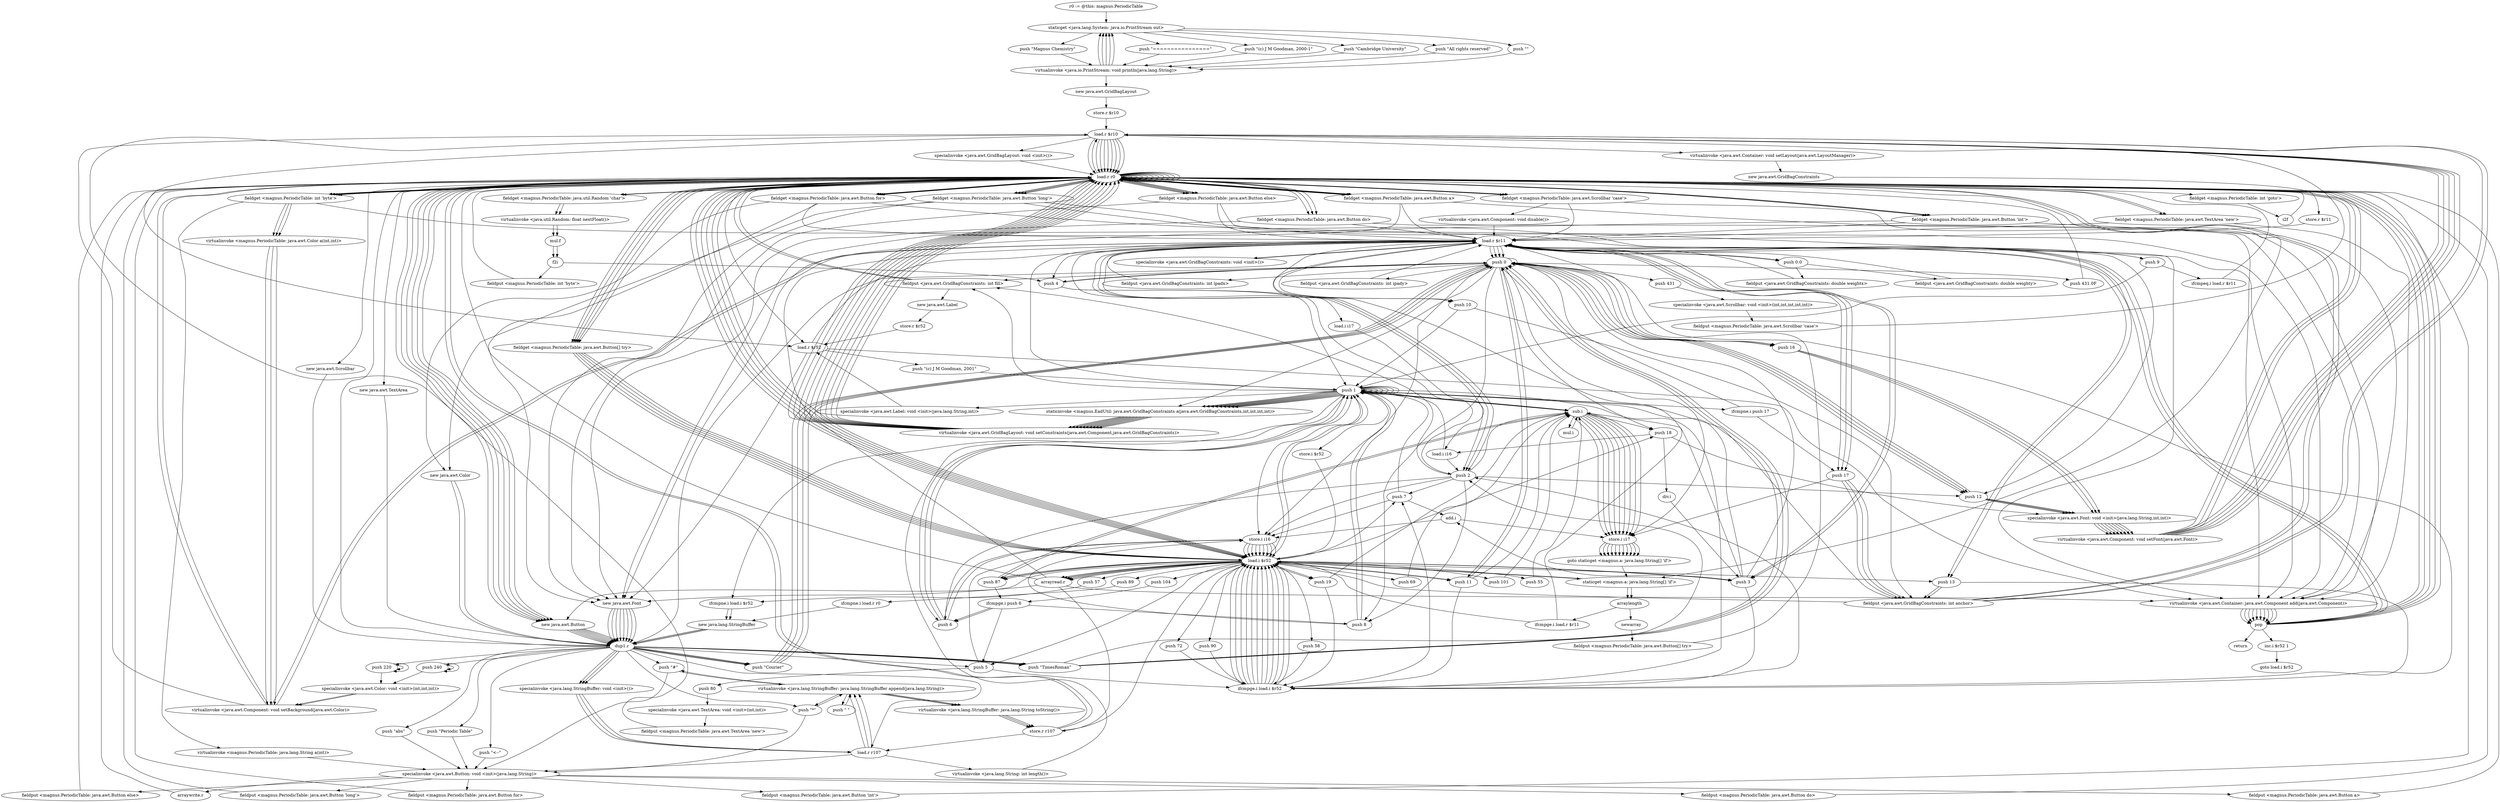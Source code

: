 digraph "" {
    "r0 := @this: magnus.PeriodicTable"
    "staticget <java.lang.System: java.io.PrintStream out>"
    "r0 := @this: magnus.PeriodicTable"->"staticget <java.lang.System: java.io.PrintStream out>";
    "push \"Magnus Chemistry\""
    "staticget <java.lang.System: java.io.PrintStream out>"->"push \"Magnus Chemistry\"";
    "virtualinvoke <java.io.PrintStream: void println(java.lang.String)>"
    "push \"Magnus Chemistry\""->"virtualinvoke <java.io.PrintStream: void println(java.lang.String)>";
    "virtualinvoke <java.io.PrintStream: void println(java.lang.String)>"->"staticget <java.lang.System: java.io.PrintStream out>";
    "push \"================\""
    "staticget <java.lang.System: java.io.PrintStream out>"->"push \"================\"";
    "push \"================\""->"virtualinvoke <java.io.PrintStream: void println(java.lang.String)>";
    "virtualinvoke <java.io.PrintStream: void println(java.lang.String)>"->"staticget <java.lang.System: java.io.PrintStream out>";
    "push \"(c) J M Goodman, 2000-1\""
    "staticget <java.lang.System: java.io.PrintStream out>"->"push \"(c) J M Goodman, 2000-1\"";
    "push \"(c) J M Goodman, 2000-1\""->"virtualinvoke <java.io.PrintStream: void println(java.lang.String)>";
    "virtualinvoke <java.io.PrintStream: void println(java.lang.String)>"->"staticget <java.lang.System: java.io.PrintStream out>";
    "push \"Cambridge University\""
    "staticget <java.lang.System: java.io.PrintStream out>"->"push \"Cambridge University\"";
    "push \"Cambridge University\""->"virtualinvoke <java.io.PrintStream: void println(java.lang.String)>";
    "virtualinvoke <java.io.PrintStream: void println(java.lang.String)>"->"staticget <java.lang.System: java.io.PrintStream out>";
    "push \"All rights reserved\""
    "staticget <java.lang.System: java.io.PrintStream out>"->"push \"All rights reserved\"";
    "push \"All rights reserved\""->"virtualinvoke <java.io.PrintStream: void println(java.lang.String)>";
    "virtualinvoke <java.io.PrintStream: void println(java.lang.String)>"->"staticget <java.lang.System: java.io.PrintStream out>";
    "push \"\""
    "staticget <java.lang.System: java.io.PrintStream out>"->"push \"\"";
    "push \"\""->"virtualinvoke <java.io.PrintStream: void println(java.lang.String)>";
    "new java.awt.GridBagLayout"
    "virtualinvoke <java.io.PrintStream: void println(java.lang.String)>"->"new java.awt.GridBagLayout";
    "store.r $r10"
    "new java.awt.GridBagLayout"->"store.r $r10";
    "load.r $r10"
    "store.r $r10"->"load.r $r10";
    "specialinvoke <java.awt.GridBagLayout: void <init>()>"
    "load.r $r10"->"specialinvoke <java.awt.GridBagLayout: void <init>()>";
    "load.r r0"
    "specialinvoke <java.awt.GridBagLayout: void <init>()>"->"load.r r0";
    "load.r r0"->"load.r $r10";
    "virtualinvoke <java.awt.Container: void setLayout(java.awt.LayoutManager)>"
    "load.r $r10"->"virtualinvoke <java.awt.Container: void setLayout(java.awt.LayoutManager)>";
    "new java.awt.GridBagConstraints"
    "virtualinvoke <java.awt.Container: void setLayout(java.awt.LayoutManager)>"->"new java.awt.GridBagConstraints";
    "store.r $r11"
    "new java.awt.GridBagConstraints"->"store.r $r11";
    "load.r $r11"
    "store.r $r11"->"load.r $r11";
    "specialinvoke <java.awt.GridBagConstraints: void <init>()>"
    "load.r $r11"->"specialinvoke <java.awt.GridBagConstraints: void <init>()>";
    "specialinvoke <java.awt.GridBagConstraints: void <init>()>"->"load.r $r11";
    "push 0.0"
    "load.r $r11"->"push 0.0";
    "fieldput <java.awt.GridBagConstraints: double weightx>"
    "push 0.0"->"fieldput <java.awt.GridBagConstraints: double weightx>";
    "fieldput <java.awt.GridBagConstraints: double weightx>"->"load.r $r11";
    "load.r $r11"->"push 0.0";
    "fieldput <java.awt.GridBagConstraints: double weighty>"
    "push 0.0"->"fieldput <java.awt.GridBagConstraints: double weighty>";
    "fieldput <java.awt.GridBagConstraints: double weighty>"->"load.r $r11";
    "push 0"
    "load.r $r11"->"push 0";
    "fieldput <java.awt.GridBagConstraints: int ipadx>"
    "push 0"->"fieldput <java.awt.GridBagConstraints: int ipadx>";
    "fieldput <java.awt.GridBagConstraints: int ipadx>"->"load.r $r11";
    "load.r $r11"->"push 0";
    "fieldput <java.awt.GridBagConstraints: int ipady>"
    "push 0"->"fieldput <java.awt.GridBagConstraints: int ipady>";
    "fieldput <java.awt.GridBagConstraints: int ipady>"->"load.r $r11";
    "push 1"
    "load.r $r11"->"push 1";
    "fieldput <java.awt.GridBagConstraints: int fill>"
    "push 1"->"fieldput <java.awt.GridBagConstraints: int fill>";
    "fieldput <java.awt.GridBagConstraints: int fill>"->"load.r r0";
    "new java.awt.Button"
    "load.r r0"->"new java.awt.Button";
    "dup1.r"
    "new java.awt.Button"->"dup1.r";
    "push \"Periodic Table\""
    "dup1.r"->"push \"Periodic Table\"";
    "specialinvoke <java.awt.Button: void <init>(java.lang.String)>"
    "push \"Periodic Table\""->"specialinvoke <java.awt.Button: void <init>(java.lang.String)>";
    "fieldput <magnus.PeriodicTable: java.awt.Button 'long'>"
    "specialinvoke <java.awt.Button: void <init>(java.lang.String)>"->"fieldput <magnus.PeriodicTable: java.awt.Button 'long'>";
    "fieldput <magnus.PeriodicTable: java.awt.Button 'long'>"->"load.r r0";
    "fieldget <magnus.PeriodicTable: java.awt.Button 'long'>"
    "load.r r0"->"fieldget <magnus.PeriodicTable: java.awt.Button 'long'>";
    "new java.awt.Font"
    "fieldget <magnus.PeriodicTable: java.awt.Button 'long'>"->"new java.awt.Font";
    "new java.awt.Font"->"dup1.r";
    "push \"TimesRoman\""
    "dup1.r"->"push \"TimesRoman\"";
    "push \"TimesRoman\""->"push 0";
    "push 18"
    "push 0"->"push 18";
    "specialinvoke <java.awt.Font: void <init>(java.lang.String,int,int)>"
    "push 18"->"specialinvoke <java.awt.Font: void <init>(java.lang.String,int,int)>";
    "virtualinvoke <java.awt.Component: void setFont(java.awt.Font)>"
    "specialinvoke <java.awt.Font: void <init>(java.lang.String,int,int)>"->"virtualinvoke <java.awt.Component: void setFont(java.awt.Font)>";
    "virtualinvoke <java.awt.Component: void setFont(java.awt.Font)>"->"load.r $r10";
    "load.r $r10"->"load.r r0";
    "load.r r0"->"fieldget <magnus.PeriodicTable: java.awt.Button 'long'>";
    "fieldget <magnus.PeriodicTable: java.awt.Button 'long'>"->"load.r $r11";
    "push 3"
    "load.r $r11"->"push 3";
    "push 3"->"push 0";
    "push 8"
    "push 0"->"push 8";
    "push 8"->"push 1";
    "staticinvoke <magnus.EadUtil: java.awt.GridBagConstraints a(java.awt.GridBagConstraints,int,int,int,int)>"
    "push 1"->"staticinvoke <magnus.EadUtil: java.awt.GridBagConstraints a(java.awt.GridBagConstraints,int,int,int,int)>";
    "virtualinvoke <java.awt.GridBagLayout: void setConstraints(java.awt.Component,java.awt.GridBagConstraints)>"
    "staticinvoke <magnus.EadUtil: java.awt.GridBagConstraints a(java.awt.GridBagConstraints,int,int,int,int)>"->"virtualinvoke <java.awt.GridBagLayout: void setConstraints(java.awt.Component,java.awt.GridBagConstraints)>";
    "virtualinvoke <java.awt.GridBagLayout: void setConstraints(java.awt.Component,java.awt.GridBagConstraints)>"->"load.r r0";
    "load.r r0"->"fieldget <magnus.PeriodicTable: java.awt.Button 'long'>";
    "new java.awt.Color"
    "fieldget <magnus.PeriodicTable: java.awt.Button 'long'>"->"new java.awt.Color";
    "new java.awt.Color"->"dup1.r";
    "push 240"
    "dup1.r"->"push 240";
    "push 240"->"push 240";
    "push 240"->"push 240";
    "specialinvoke <java.awt.Color: void <init>(int,int,int)>"
    "push 240"->"specialinvoke <java.awt.Color: void <init>(int,int,int)>";
    "virtualinvoke <java.awt.Component: void setBackground(java.awt.Color)>"
    "specialinvoke <java.awt.Color: void <init>(int,int,int)>"->"virtualinvoke <java.awt.Component: void setBackground(java.awt.Color)>";
    "virtualinvoke <java.awt.Component: void setBackground(java.awt.Color)>"->"load.r r0";
    "load.r r0"->"load.r r0";
    "load.r r0"->"fieldget <magnus.PeriodicTable: java.awt.Button 'long'>";
    "virtualinvoke <java.awt.Container: java.awt.Component add(java.awt.Component)>"
    "fieldget <magnus.PeriodicTable: java.awt.Button 'long'>"->"virtualinvoke <java.awt.Container: java.awt.Component add(java.awt.Component)>";
    "pop"
    "virtualinvoke <java.awt.Container: java.awt.Component add(java.awt.Component)>"->"pop";
    "pop"->"load.r r0";
    "load.r r0"->"load.r r0";
    "fieldget <magnus.PeriodicTable: int 'goto'>"
    "load.r r0"->"fieldget <magnus.PeriodicTable: int 'goto'>";
    "i2f"
    "fieldget <magnus.PeriodicTable: int 'goto'>"->"i2f";
    "i2f"->"load.r r0";
    "fieldget <magnus.PeriodicTable: java.util.Random 'char'>"
    "load.r r0"->"fieldget <magnus.PeriodicTable: java.util.Random 'char'>";
    "virtualinvoke <java.util.Random: float nextFloat()>"
    "fieldget <magnus.PeriodicTable: java.util.Random 'char'>"->"virtualinvoke <java.util.Random: float nextFloat()>";
    "mul.f"
    "virtualinvoke <java.util.Random: float nextFloat()>"->"mul.f";
    "f2i"
    "mul.f"->"f2i";
    "fieldput <magnus.PeriodicTable: int 'byte'>"
    "f2i"->"fieldput <magnus.PeriodicTable: int 'byte'>";
    "fieldput <magnus.PeriodicTable: int 'byte'>"->"load.r r0";
    "load.r r0"->"new java.awt.Button";
    "new java.awt.Button"->"dup1.r";
    "dup1.r"->"load.r r0";
    "load.r r0"->"load.r r0";
    "fieldget <magnus.PeriodicTable: int 'byte'>"
    "load.r r0"->"fieldget <magnus.PeriodicTable: int 'byte'>";
    "virtualinvoke <magnus.PeriodicTable: java.lang.String a(int)>"
    "fieldget <magnus.PeriodicTable: int 'byte'>"->"virtualinvoke <magnus.PeriodicTable: java.lang.String a(int)>";
    "virtualinvoke <magnus.PeriodicTable: java.lang.String a(int)>"->"specialinvoke <java.awt.Button: void <init>(java.lang.String)>";
    "fieldput <magnus.PeriodicTable: java.awt.Button for>"
    "specialinvoke <java.awt.Button: void <init>(java.lang.String)>"->"fieldput <magnus.PeriodicTable: java.awt.Button for>";
    "fieldput <magnus.PeriodicTable: java.awt.Button for>"->"load.r r0";
    "fieldget <magnus.PeriodicTable: java.awt.Button for>"
    "load.r r0"->"fieldget <magnus.PeriodicTable: java.awt.Button for>";
    "fieldget <magnus.PeriodicTable: java.awt.Button for>"->"new java.awt.Font";
    "new java.awt.Font"->"dup1.r";
    "dup1.r"->"push \"TimesRoman\"";
    "push \"TimesRoman\""->"push 0";
    "push 12"
    "push 0"->"push 12";
    "push 12"->"specialinvoke <java.awt.Font: void <init>(java.lang.String,int,int)>";
    "specialinvoke <java.awt.Font: void <init>(java.lang.String,int,int)>"->"virtualinvoke <java.awt.Component: void setFont(java.awt.Font)>";
    "virtualinvoke <java.awt.Component: void setFont(java.awt.Font)>"->"load.r $r10";
    "load.r $r10"->"load.r r0";
    "load.r r0"->"fieldget <magnus.PeriodicTable: java.awt.Button for>";
    "fieldget <magnus.PeriodicTable: java.awt.Button for>"->"load.r $r11";
    "load.r $r11"->"push 3";
    "push 3"->"push 1";
    "push 6"
    "push 1"->"push 6";
    "push 6"->"push 1";
    "push 1"->"staticinvoke <magnus.EadUtil: java.awt.GridBagConstraints a(java.awt.GridBagConstraints,int,int,int,int)>";
    "staticinvoke <magnus.EadUtil: java.awt.GridBagConstraints a(java.awt.GridBagConstraints,int,int,int,int)>"->"virtualinvoke <java.awt.GridBagLayout: void setConstraints(java.awt.Component,java.awt.GridBagConstraints)>";
    "virtualinvoke <java.awt.GridBagLayout: void setConstraints(java.awt.Component,java.awt.GridBagConstraints)>"->"load.r r0";
    "load.r r0"->"fieldget <magnus.PeriodicTable: java.awt.Button for>";
    "fieldget <magnus.PeriodicTable: java.awt.Button for>"->"new java.awt.Color";
    "new java.awt.Color"->"dup1.r";
    "push 220"
    "dup1.r"->"push 220";
    "push 220"->"push 220";
    "push 220"->"push 220";
    "push 220"->"specialinvoke <java.awt.Color: void <init>(int,int,int)>";
    "specialinvoke <java.awt.Color: void <init>(int,int,int)>"->"virtualinvoke <java.awt.Component: void setBackground(java.awt.Color)>";
    "virtualinvoke <java.awt.Component: void setBackground(java.awt.Color)>"->"load.r r0";
    "load.r r0"->"load.r r0";
    "load.r r0"->"fieldget <magnus.PeriodicTable: java.awt.Button for>";
    "fieldget <magnus.PeriodicTable: java.awt.Button for>"->"virtualinvoke <java.awt.Container: java.awt.Component add(java.awt.Component)>";
    "virtualinvoke <java.awt.Container: java.awt.Component add(java.awt.Component)>"->"pop";
    "pop"->"load.r r0";
    "load.r r0"->"new java.awt.Button";
    "new java.awt.Button"->"dup1.r";
    "push \"<--\""
    "dup1.r"->"push \"<--\"";
    "push \"<--\""->"specialinvoke <java.awt.Button: void <init>(java.lang.String)>";
    "fieldput <magnus.PeriodicTable: java.awt.Button 'int'>"
    "specialinvoke <java.awt.Button: void <init>(java.lang.String)>"->"fieldput <magnus.PeriodicTable: java.awt.Button 'int'>";
    "fieldput <magnus.PeriodicTable: java.awt.Button 'int'>"->"load.r r0";
    "fieldget <magnus.PeriodicTable: java.awt.Button 'int'>"
    "load.r r0"->"fieldget <magnus.PeriodicTable: java.awt.Button 'int'>";
    "fieldget <magnus.PeriodicTable: java.awt.Button 'int'>"->"new java.awt.Font";
    "new java.awt.Font"->"dup1.r";
    "push \"Courier\""
    "dup1.r"->"push \"Courier\"";
    "push \"Courier\""->"push 0";
    "push 0"->"push 12";
    "push 12"->"specialinvoke <java.awt.Font: void <init>(java.lang.String,int,int)>";
    "specialinvoke <java.awt.Font: void <init>(java.lang.String,int,int)>"->"virtualinvoke <java.awt.Component: void setFont(java.awt.Font)>";
    "virtualinvoke <java.awt.Component: void setFont(java.awt.Font)>"->"load.r $r10";
    "load.r $r10"->"load.r r0";
    "load.r r0"->"fieldget <magnus.PeriodicTable: java.awt.Button 'int'>";
    "fieldget <magnus.PeriodicTable: java.awt.Button 'int'>"->"load.r $r11";
    "push 9"
    "load.r $r11"->"push 9";
    "push 9"->"push 1";
    "push 1"->"push 1";
    "push 1"->"push 1";
    "push 1"->"staticinvoke <magnus.EadUtil: java.awt.GridBagConstraints a(java.awt.GridBagConstraints,int,int,int,int)>";
    "staticinvoke <magnus.EadUtil: java.awt.GridBagConstraints a(java.awt.GridBagConstraints,int,int,int,int)>"->"virtualinvoke <java.awt.GridBagLayout: void setConstraints(java.awt.Component,java.awt.GridBagConstraints)>";
    "virtualinvoke <java.awt.GridBagLayout: void setConstraints(java.awt.Component,java.awt.GridBagConstraints)>"->"load.r r0";
    "load.r r0"->"load.r r0";
    "load.r r0"->"fieldget <magnus.PeriodicTable: java.awt.Button 'int'>";
    "fieldget <magnus.PeriodicTable: java.awt.Button 'int'>"->"virtualinvoke <java.awt.Container: java.awt.Component add(java.awt.Component)>";
    "virtualinvoke <java.awt.Container: java.awt.Component add(java.awt.Component)>"->"pop";
    "pop"->"load.r r0";
    "load.r r0"->"new java.awt.Button";
    "new java.awt.Button"->"dup1.r";
    "push \"abs\""
    "dup1.r"->"push \"abs\"";
    "push \"abs\""->"specialinvoke <java.awt.Button: void <init>(java.lang.String)>";
    "fieldput <magnus.PeriodicTable: java.awt.Button do>"
    "specialinvoke <java.awt.Button: void <init>(java.lang.String)>"->"fieldput <magnus.PeriodicTable: java.awt.Button do>";
    "fieldput <magnus.PeriodicTable: java.awt.Button do>"->"load.r r0";
    "fieldget <magnus.PeriodicTable: java.awt.Button do>"
    "load.r r0"->"fieldget <magnus.PeriodicTable: java.awt.Button do>";
    "fieldget <magnus.PeriodicTable: java.awt.Button do>"->"new java.awt.Font";
    "new java.awt.Font"->"dup1.r";
    "dup1.r"->"push \"TimesRoman\"";
    "push \"TimesRoman\""->"push 0";
    "push 0"->"push 12";
    "push 12"->"specialinvoke <java.awt.Font: void <init>(java.lang.String,int,int)>";
    "specialinvoke <java.awt.Font: void <init>(java.lang.String,int,int)>"->"virtualinvoke <java.awt.Component: void setFont(java.awt.Font)>";
    "virtualinvoke <java.awt.Component: void setFont(java.awt.Font)>"->"load.r $r10";
    "load.r $r10"->"load.r r0";
    "load.r r0"->"fieldget <magnus.PeriodicTable: java.awt.Button do>";
    "fieldget <magnus.PeriodicTable: java.awt.Button do>"->"load.r $r11";
    "push 10"
    "load.r $r11"->"push 10";
    "push 10"->"push 1";
    "push 1"->"push 1";
    "push 1"->"push 1";
    "push 1"->"staticinvoke <magnus.EadUtil: java.awt.GridBagConstraints a(java.awt.GridBagConstraints,int,int,int,int)>";
    "staticinvoke <magnus.EadUtil: java.awt.GridBagConstraints a(java.awt.GridBagConstraints,int,int,int,int)>"->"virtualinvoke <java.awt.GridBagLayout: void setConstraints(java.awt.Component,java.awt.GridBagConstraints)>";
    "virtualinvoke <java.awt.GridBagLayout: void setConstraints(java.awt.Component,java.awt.GridBagConstraints)>"->"load.r r0";
    "load.r r0"->"load.r r0";
    "load.r r0"->"fieldget <magnus.PeriodicTable: java.awt.Button do>";
    "fieldget <magnus.PeriodicTable: java.awt.Button do>"->"virtualinvoke <java.awt.Container: java.awt.Component add(java.awt.Component)>";
    "virtualinvoke <java.awt.Container: java.awt.Component add(java.awt.Component)>"->"pop";
    "pop"->"load.r $r11";
    "push 2"
    "load.r $r11"->"push 2";
    "push 2"->"fieldput <java.awt.GridBagConstraints: int fill>";
    "fieldput <java.awt.GridBagConstraints: int fill>"->"load.r r0";
    "new java.awt.Scrollbar"
    "load.r r0"->"new java.awt.Scrollbar";
    "new java.awt.Scrollbar"->"dup1.r";
    "dup1.r"->"push 0";
    "push 431.0F"
    "push 0"->"push 431.0F";
    "push 431.0F"->"load.r r0";
    "load.r r0"->"fieldget <magnus.PeriodicTable: java.util.Random 'char'>";
    "fieldget <magnus.PeriodicTable: java.util.Random 'char'>"->"virtualinvoke <java.util.Random: float nextFloat()>";
    "virtualinvoke <java.util.Random: float nextFloat()>"->"mul.f";
    "mul.f"->"f2i";
    "push 4"
    "f2i"->"push 4";
    "push 4"->"push 0";
    "push 431"
    "push 0"->"push 431";
    "specialinvoke <java.awt.Scrollbar: void <init>(int,int,int,int,int)>"
    "push 431"->"specialinvoke <java.awt.Scrollbar: void <init>(int,int,int,int,int)>";
    "fieldput <magnus.PeriodicTable: java.awt.Scrollbar 'case'>"
    "specialinvoke <java.awt.Scrollbar: void <init>(int,int,int,int,int)>"->"fieldput <magnus.PeriodicTable: java.awt.Scrollbar 'case'>";
    "fieldput <magnus.PeriodicTable: java.awt.Scrollbar 'case'>"->"load.r $r10";
    "load.r $r10"->"load.r r0";
    "fieldget <magnus.PeriodicTable: java.awt.Scrollbar 'case'>"
    "load.r r0"->"fieldget <magnus.PeriodicTable: java.awt.Scrollbar 'case'>";
    "fieldget <magnus.PeriodicTable: java.awt.Scrollbar 'case'>"->"load.r $r11";
    "load.r $r11"->"push 4";
    "push 4"->"push 2";
    "push 2"->"push 6";
    "push 6"->"push 1";
    "push 1"->"staticinvoke <magnus.EadUtil: java.awt.GridBagConstraints a(java.awt.GridBagConstraints,int,int,int,int)>";
    "staticinvoke <magnus.EadUtil: java.awt.GridBagConstraints a(java.awt.GridBagConstraints,int,int,int,int)>"->"virtualinvoke <java.awt.GridBagLayout: void setConstraints(java.awt.Component,java.awt.GridBagConstraints)>";
    "virtualinvoke <java.awt.GridBagLayout: void setConstraints(java.awt.Component,java.awt.GridBagConstraints)>"->"load.r r0";
    "load.r r0"->"load.r r0";
    "load.r r0"->"fieldget <magnus.PeriodicTable: java.awt.Scrollbar 'case'>";
    "fieldget <magnus.PeriodicTable: java.awt.Scrollbar 'case'>"->"virtualinvoke <java.awt.Container: java.awt.Component add(java.awt.Component)>";
    "virtualinvoke <java.awt.Container: java.awt.Component add(java.awt.Component)>"->"pop";
    "pop"->"load.r r0";
    "load.r r0"->"fieldget <magnus.PeriodicTable: int 'byte'>";
    "fieldget <magnus.PeriodicTable: int 'byte'>"->"push 9";
    "ifcmpeq.i load.r $r11"
    "push 9"->"ifcmpeq.i load.r $r11";
    "ifcmpeq.i load.r $r11"->"load.r r0";
    "load.r r0"->"fieldget <magnus.PeriodicTable: java.awt.Scrollbar 'case'>";
    "virtualinvoke <java.awt.Component: void disable()>"
    "fieldget <magnus.PeriodicTable: java.awt.Scrollbar 'case'>"->"virtualinvoke <java.awt.Component: void disable()>";
    "virtualinvoke <java.awt.Component: void disable()>"->"load.r $r11";
    "load.r $r11"->"push 0";
    "push 0"->"fieldput <java.awt.GridBagConstraints: int fill>";
    "new java.awt.Label"
    "fieldput <java.awt.GridBagConstraints: int fill>"->"new java.awt.Label";
    "store.r $r52"
    "new java.awt.Label"->"store.r $r52";
    "load.r $r52"
    "store.r $r52"->"load.r $r52";
    "push \"(c) J M Goodman, 2001\""
    "load.r $r52"->"push \"(c) J M Goodman, 2001\"";
    "push \"(c) J M Goodman, 2001\""->"push 1";
    "specialinvoke <java.awt.Label: void <init>(java.lang.String,int)>"
    "push 1"->"specialinvoke <java.awt.Label: void <init>(java.lang.String,int)>";
    "specialinvoke <java.awt.Label: void <init>(java.lang.String,int)>"->"load.r $r52";
    "load.r $r52"->"new java.awt.Font";
    "new java.awt.Font"->"dup1.r";
    "dup1.r"->"push \"TimesRoman\"";
    "push \"TimesRoman\""->"push 2";
    "push 2"->"push 12";
    "push 12"->"specialinvoke <java.awt.Font: void <init>(java.lang.String,int,int)>";
    "specialinvoke <java.awt.Font: void <init>(java.lang.String,int,int)>"->"virtualinvoke <java.awt.Component: void setFont(java.awt.Font)>";
    "virtualinvoke <java.awt.Component: void setFont(java.awt.Font)>"->"load.r $r10";
    "load.r $r10"->"load.r $r52";
    "load.r $r52"->"load.r $r11";
    "load.r $r11"->"push 12";
    "push 12"->"push 0";
    "push 0"->"push 4";
    "push 4"->"push 1";
    "push 1"->"staticinvoke <magnus.EadUtil: java.awt.GridBagConstraints a(java.awt.GridBagConstraints,int,int,int,int)>";
    "staticinvoke <magnus.EadUtil: java.awt.GridBagConstraints a(java.awt.GridBagConstraints,int,int,int,int)>"->"virtualinvoke <java.awt.GridBagLayout: void setConstraints(java.awt.Component,java.awt.GridBagConstraints)>";
    "virtualinvoke <java.awt.GridBagLayout: void setConstraints(java.awt.Component,java.awt.GridBagConstraints)>"->"load.r r0";
    "load.r r0"->"load.r $r52";
    "load.r $r52"->"virtualinvoke <java.awt.Container: java.awt.Component add(java.awt.Component)>";
    "virtualinvoke <java.awt.Container: java.awt.Component add(java.awt.Component)>"->"pop";
    "pop"->"load.r r0";
    "staticget <magnus.a: java.lang.String[] 'if'>"
    "load.r r0"->"staticget <magnus.a: java.lang.String[] 'if'>";
    "arraylength"
    "staticget <magnus.a: java.lang.String[] 'if'>"->"arraylength";
    "newarray"
    "arraylength"->"newarray";
    "fieldput <magnus.PeriodicTable: java.awt.Button[] try>"
    "newarray"->"fieldput <magnus.PeriodicTable: java.awt.Button[] try>";
    "fieldput <magnus.PeriodicTable: java.awt.Button[] try>"->"load.r $r11";
    "push 17"
    "load.r $r11"->"push 17";
    "fieldput <java.awt.GridBagConstraints: int anchor>"
    "push 17"->"fieldput <java.awt.GridBagConstraints: int anchor>";
    "fieldput <java.awt.GridBagConstraints: int anchor>"->"push 1";
    "store.i $r52"
    "push 1"->"store.i $r52";
    "load.i $r52"
    "store.i $r52"->"load.i $r52";
    "load.i $r52"->"staticget <magnus.a: java.lang.String[] 'if'>";
    "staticget <magnus.a: java.lang.String[] 'if'>"->"arraylength";
    "ifcmpge.i load.r $r11"
    "arraylength"->"ifcmpge.i load.r $r11";
    "ifcmpge.i load.r $r11"->"load.i $r52";
    "load.i $r52"->"push 3";
    "ifcmpge.i load.i $r52"
    "push 3"->"ifcmpge.i load.i $r52";
    "ifcmpge.i load.i $r52"->"push 0";
    "store.i i16"
    "push 0"->"store.i i16";
    "store.i i16"->"load.i $r52";
    "load.i $r52"->"push 1";
    "ifcmpne.i push 17"
    "push 1"->"ifcmpne.i push 17";
    "ifcmpne.i push 17"->"push 0";
    "store.i i17"
    "push 0"->"store.i i17";
    "goto staticget <magnus.a: java.lang.String[] 'if'>"
    "store.i i17"->"goto staticget <magnus.a: java.lang.String[] 'if'>";
    "goto staticget <magnus.a: java.lang.String[] 'if'>"->"staticget <magnus.a: java.lang.String[] 'if'>";
    "staticget <magnus.a: java.lang.String[] 'if'>"->"load.i $r52";
    "arrayread.r"
    "load.i $r52"->"arrayread.r";
    "store.r r107"
    "arrayread.r"->"store.r r107";
    "load.r r107"
    "store.r r107"->"load.r r107";
    "virtualinvoke <java.lang.String: int length()>"
    "load.r r107"->"virtualinvoke <java.lang.String: int length()>";
    "virtualinvoke <java.lang.String: int length()>"->"push 1";
    "ifcmpne.i load.i $r52"
    "push 1"->"ifcmpne.i load.i $r52";
    "new java.lang.StringBuffer"
    "ifcmpne.i load.i $r52"->"new java.lang.StringBuffer";
    "new java.lang.StringBuffer"->"dup1.r";
    "specialinvoke <java.lang.StringBuffer: void <init>()>"
    "dup1.r"->"specialinvoke <java.lang.StringBuffer: void <init>()>";
    "specialinvoke <java.lang.StringBuffer: void <init>()>"->"load.r r107";
    "virtualinvoke <java.lang.StringBuffer: java.lang.StringBuffer append(java.lang.String)>"
    "load.r r107"->"virtualinvoke <java.lang.StringBuffer: java.lang.StringBuffer append(java.lang.String)>";
    "push \" \""
    "virtualinvoke <java.lang.StringBuffer: java.lang.StringBuffer append(java.lang.String)>"->"push \" \"";
    "push \" \""->"virtualinvoke <java.lang.StringBuffer: java.lang.StringBuffer append(java.lang.String)>";
    "virtualinvoke <java.lang.StringBuffer: java.lang.String toString()>"
    "virtualinvoke <java.lang.StringBuffer: java.lang.StringBuffer append(java.lang.String)>"->"virtualinvoke <java.lang.StringBuffer: java.lang.String toString()>";
    "virtualinvoke <java.lang.StringBuffer: java.lang.String toString()>"->"store.r r107";
    "store.r r107"->"load.i $r52";
    "push 57"
    "load.i $r52"->"push 57";
    "push 57"->"ifcmpne.i load.i $r52";
    "ifcmpne.i load.i $r52"->"new java.lang.StringBuffer";
    "new java.lang.StringBuffer"->"dup1.r";
    "dup1.r"->"specialinvoke <java.lang.StringBuffer: void <init>()>";
    "specialinvoke <java.lang.StringBuffer: void <init>()>"->"load.r r107";
    "load.r r107"->"virtualinvoke <java.lang.StringBuffer: java.lang.StringBuffer append(java.lang.String)>";
    "push \"*\""
    "virtualinvoke <java.lang.StringBuffer: java.lang.StringBuffer append(java.lang.String)>"->"push \"*\"";
    "push \"*\""->"virtualinvoke <java.lang.StringBuffer: java.lang.StringBuffer append(java.lang.String)>";
    "virtualinvoke <java.lang.StringBuffer: java.lang.StringBuffer append(java.lang.String)>"->"virtualinvoke <java.lang.StringBuffer: java.lang.String toString()>";
    "virtualinvoke <java.lang.StringBuffer: java.lang.String toString()>"->"store.r r107";
    "store.r r107"->"load.r r0";
    "load.r r0"->"new java.awt.Button";
    "new java.awt.Button"->"dup1.r";
    "dup1.r"->"push \"*\"";
    "push \"*\""->"specialinvoke <java.awt.Button: void <init>(java.lang.String)>";
    "fieldput <magnus.PeriodicTable: java.awt.Button a>"
    "specialinvoke <java.awt.Button: void <init>(java.lang.String)>"->"fieldput <magnus.PeriodicTable: java.awt.Button a>";
    "fieldput <magnus.PeriodicTable: java.awt.Button a>"->"load.r r0";
    "fieldget <magnus.PeriodicTable: java.awt.Button a>"
    "load.r r0"->"fieldget <magnus.PeriodicTable: java.awt.Button a>";
    "fieldget <magnus.PeriodicTable: java.awt.Button a>"->"new java.awt.Font";
    "new java.awt.Font"->"dup1.r";
    "dup1.r"->"push \"Courier\"";
    "push \"Courier\""->"push 0";
    "push 16"
    "push 0"->"push 16";
    "push 16"->"specialinvoke <java.awt.Font: void <init>(java.lang.String,int,int)>";
    "specialinvoke <java.awt.Font: void <init>(java.lang.String,int,int)>"->"virtualinvoke <java.awt.Component: void setFont(java.awt.Font)>";
    "virtualinvoke <java.awt.Component: void setFont(java.awt.Font)>"->"load.r r0";
    "load.r r0"->"fieldget <magnus.PeriodicTable: java.awt.Button a>";
    "fieldget <magnus.PeriodicTable: java.awt.Button a>"->"load.r r0";
    "load.r r0"->"load.i $r52";
    "load.i $r52"->"load.r r0";
    "load.r r0"->"fieldget <magnus.PeriodicTable: int 'byte'>";
    "virtualinvoke <magnus.PeriodicTable: java.awt.Color a(int,int)>"
    "fieldget <magnus.PeriodicTable: int 'byte'>"->"virtualinvoke <magnus.PeriodicTable: java.awt.Color a(int,int)>";
    "virtualinvoke <magnus.PeriodicTable: java.awt.Color a(int,int)>"->"virtualinvoke <java.awt.Component: void setBackground(java.awt.Color)>";
    "virtualinvoke <java.awt.Component: void setBackground(java.awt.Color)>"->"load.r $r11";
    "push 13"
    "load.r $r11"->"push 13";
    "push 13"->"fieldput <java.awt.GridBagConstraints: int anchor>";
    "fieldput <java.awt.GridBagConstraints: int anchor>"->"load.r $r10";
    "load.r $r10"->"load.r r0";
    "load.r r0"->"fieldget <magnus.PeriodicTable: java.awt.Button a>";
    "fieldget <magnus.PeriodicTable: java.awt.Button a>"->"load.r $r11";
    "load.r $r11"->"push 2";
    "push 7"
    "push 2"->"push 7";
    "push 7"->"push 1";
    "push 1"->"push 1";
    "push 1"->"staticinvoke <magnus.EadUtil: java.awt.GridBagConstraints a(java.awt.GridBagConstraints,int,int,int,int)>";
    "staticinvoke <magnus.EadUtil: java.awt.GridBagConstraints a(java.awt.GridBagConstraints,int,int,int,int)>"->"virtualinvoke <java.awt.GridBagLayout: void setConstraints(java.awt.Component,java.awt.GridBagConstraints)>";
    "virtualinvoke <java.awt.GridBagLayout: void setConstraints(java.awt.Component,java.awt.GridBagConstraints)>"->"load.r r0";
    "load.r r0"->"load.r r0";
    "load.r r0"->"fieldget <magnus.PeriodicTable: java.awt.Button a>";
    "fieldget <magnus.PeriodicTable: java.awt.Button a>"->"virtualinvoke <java.awt.Container: java.awt.Component add(java.awt.Component)>";
    "virtualinvoke <java.awt.Container: java.awt.Component add(java.awt.Component)>"->"pop";
    "pop"->"load.r $r11";
    "load.r $r11"->"push 17";
    "push 17"->"fieldput <java.awt.GridBagConstraints: int anchor>";
    "fieldput <java.awt.GridBagConstraints: int anchor>"->"load.i $r52";
    "push 89"
    "load.i $r52"->"push 89";
    "ifcmpne.i load.r r0"
    "push 89"->"ifcmpne.i load.r r0";
    "ifcmpne.i load.r r0"->"new java.lang.StringBuffer";
    "new java.lang.StringBuffer"->"dup1.r";
    "dup1.r"->"specialinvoke <java.lang.StringBuffer: void <init>()>";
    "specialinvoke <java.lang.StringBuffer: void <init>()>"->"load.r r107";
    "load.r r107"->"virtualinvoke <java.lang.StringBuffer: java.lang.StringBuffer append(java.lang.String)>";
    "push \"#\""
    "virtualinvoke <java.lang.StringBuffer: java.lang.StringBuffer append(java.lang.String)>"->"push \"#\"";
    "push \"#\""->"virtualinvoke <java.lang.StringBuffer: java.lang.StringBuffer append(java.lang.String)>";
    "virtualinvoke <java.lang.StringBuffer: java.lang.StringBuffer append(java.lang.String)>"->"virtualinvoke <java.lang.StringBuffer: java.lang.String toString()>";
    "virtualinvoke <java.lang.StringBuffer: java.lang.String toString()>"->"store.r r107";
    "store.r r107"->"load.r r0";
    "load.r r0"->"new java.awt.Button";
    "new java.awt.Button"->"dup1.r";
    "dup1.r"->"push \"#\"";
    "push \"#\""->"specialinvoke <java.awt.Button: void <init>(java.lang.String)>";
    "fieldput <magnus.PeriodicTable: java.awt.Button else>"
    "specialinvoke <java.awt.Button: void <init>(java.lang.String)>"->"fieldput <magnus.PeriodicTable: java.awt.Button else>";
    "fieldput <magnus.PeriodicTable: java.awt.Button else>"->"load.r r0";
    "fieldget <magnus.PeriodicTable: java.awt.Button else>"
    "load.r r0"->"fieldget <magnus.PeriodicTable: java.awt.Button else>";
    "fieldget <magnus.PeriodicTable: java.awt.Button else>"->"new java.awt.Font";
    "new java.awt.Font"->"dup1.r";
    "dup1.r"->"push \"Courier\"";
    "push \"Courier\""->"push 0";
    "push 0"->"push 16";
    "push 16"->"specialinvoke <java.awt.Font: void <init>(java.lang.String,int,int)>";
    "specialinvoke <java.awt.Font: void <init>(java.lang.String,int,int)>"->"virtualinvoke <java.awt.Component: void setFont(java.awt.Font)>";
    "virtualinvoke <java.awt.Component: void setFont(java.awt.Font)>"->"load.r r0";
    "load.r r0"->"fieldget <magnus.PeriodicTable: java.awt.Button else>";
    "fieldget <magnus.PeriodicTable: java.awt.Button else>"->"load.r r0";
    "load.r r0"->"load.i $r52";
    "load.i $r52"->"load.r r0";
    "load.r r0"->"fieldget <magnus.PeriodicTable: int 'byte'>";
    "fieldget <magnus.PeriodicTable: int 'byte'>"->"virtualinvoke <magnus.PeriodicTable: java.awt.Color a(int,int)>";
    "virtualinvoke <magnus.PeriodicTable: java.awt.Color a(int,int)>"->"virtualinvoke <java.awt.Component: void setBackground(java.awt.Color)>";
    "virtualinvoke <java.awt.Component: void setBackground(java.awt.Color)>"->"load.r $r11";
    "load.r $r11"->"push 13";
    "push 13"->"fieldput <java.awt.GridBagConstraints: int anchor>";
    "fieldput <java.awt.GridBagConstraints: int anchor>"->"load.r $r10";
    "load.r $r10"->"load.r r0";
    "load.r r0"->"fieldget <magnus.PeriodicTable: java.awt.Button else>";
    "fieldget <magnus.PeriodicTable: java.awt.Button else>"->"load.r $r11";
    "load.r $r11"->"push 2";
    "push 2"->"push 8";
    "push 8"->"push 1";
    "push 1"->"push 1";
    "push 1"->"staticinvoke <magnus.EadUtil: java.awt.GridBagConstraints a(java.awt.GridBagConstraints,int,int,int,int)>";
    "staticinvoke <magnus.EadUtil: java.awt.GridBagConstraints a(java.awt.GridBagConstraints,int,int,int,int)>"->"virtualinvoke <java.awt.GridBagLayout: void setConstraints(java.awt.Component,java.awt.GridBagConstraints)>";
    "virtualinvoke <java.awt.GridBagLayout: void setConstraints(java.awt.Component,java.awt.GridBagConstraints)>"->"load.r r0";
    "load.r r0"->"load.r r0";
    "load.r r0"->"fieldget <magnus.PeriodicTable: java.awt.Button else>";
    "fieldget <magnus.PeriodicTable: java.awt.Button else>"->"virtualinvoke <java.awt.Container: java.awt.Component add(java.awt.Component)>";
    "virtualinvoke <java.awt.Container: java.awt.Component add(java.awt.Component)>"->"pop";
    "pop"->"load.r $r11";
    "load.r $r11"->"push 17";
    "push 17"->"fieldput <java.awt.GridBagConstraints: int anchor>";
    "fieldput <java.awt.GridBagConstraints: int anchor>"->"load.r r0";
    "fieldget <magnus.PeriodicTable: java.awt.Button[] try>"
    "load.r r0"->"fieldget <magnus.PeriodicTable: java.awt.Button[] try>";
    "fieldget <magnus.PeriodicTable: java.awt.Button[] try>"->"load.i $r52";
    "load.i $r52"->"new java.awt.Button";
    "new java.awt.Button"->"dup1.r";
    "dup1.r"->"load.r r107";
    "load.r r107"->"specialinvoke <java.awt.Button: void <init>(java.lang.String)>";
    "arraywrite.r"
    "specialinvoke <java.awt.Button: void <init>(java.lang.String)>"->"arraywrite.r";
    "arraywrite.r"->"load.r r0";
    "load.r r0"->"fieldget <magnus.PeriodicTable: java.awt.Button[] try>";
    "fieldget <magnus.PeriodicTable: java.awt.Button[] try>"->"load.i $r52";
    "load.i $r52"->"arrayread.r";
    "arrayread.r"->"new java.awt.Font";
    "new java.awt.Font"->"dup1.r";
    "dup1.r"->"push \"Courier\"";
    "push \"Courier\""->"push 0";
    "push 0"->"push 16";
    "push 16"->"specialinvoke <java.awt.Font: void <init>(java.lang.String,int,int)>";
    "specialinvoke <java.awt.Font: void <init>(java.lang.String,int,int)>"->"virtualinvoke <java.awt.Component: void setFont(java.awt.Font)>";
    "virtualinvoke <java.awt.Component: void setFont(java.awt.Font)>"->"load.r r0";
    "load.r r0"->"fieldget <magnus.PeriodicTable: java.awt.Button[] try>";
    "fieldget <magnus.PeriodicTable: java.awt.Button[] try>"->"load.i $r52";
    "load.i $r52"->"arrayread.r";
    "arrayread.r"->"load.r r0";
    "load.r r0"->"load.i $r52";
    "load.i $r52"->"load.r r0";
    "load.r r0"->"fieldget <magnus.PeriodicTable: int 'byte'>";
    "fieldget <magnus.PeriodicTable: int 'byte'>"->"virtualinvoke <magnus.PeriodicTable: java.awt.Color a(int,int)>";
    "virtualinvoke <magnus.PeriodicTable: java.awt.Color a(int,int)>"->"virtualinvoke <java.awt.Component: void setBackground(java.awt.Color)>";
    "virtualinvoke <java.awt.Component: void setBackground(java.awt.Color)>"->"load.r $r10";
    "load.r $r10"->"load.r r0";
    "load.r r0"->"fieldget <magnus.PeriodicTable: java.awt.Button[] try>";
    "fieldget <magnus.PeriodicTable: java.awt.Button[] try>"->"load.i $r52";
    "load.i $r52"->"arrayread.r";
    "arrayread.r"->"load.r $r11";
    "load.i i17"
    "load.r $r11"->"load.i i17";
    "load.i i16"
    "load.i i17"->"load.i i16";
    "load.i i16"->"push 1";
    "push 1"->"push 1";
    "push 1"->"staticinvoke <magnus.EadUtil: java.awt.GridBagConstraints a(java.awt.GridBagConstraints,int,int,int,int)>";
    "staticinvoke <magnus.EadUtil: java.awt.GridBagConstraints a(java.awt.GridBagConstraints,int,int,int,int)>"->"virtualinvoke <java.awt.GridBagLayout: void setConstraints(java.awt.Component,java.awt.GridBagConstraints)>";
    "virtualinvoke <java.awt.GridBagLayout: void setConstraints(java.awt.Component,java.awt.GridBagConstraints)>"->"load.r r0";
    "load.r r0"->"load.r r0";
    "load.r r0"->"fieldget <magnus.PeriodicTable: java.awt.Button[] try>";
    "fieldget <magnus.PeriodicTable: java.awt.Button[] try>"->"load.i $r52";
    "load.i $r52"->"arrayread.r";
    "arrayread.r"->"virtualinvoke <java.awt.Container: java.awt.Component add(java.awt.Component)>";
    "virtualinvoke <java.awt.Container: java.awt.Component add(java.awt.Component)>"->"pop";
    "inc.i $r52 1"
    "pop"->"inc.i $r52 1";
    "goto load.i $r52"
    "inc.i $r52 1"->"goto load.i $r52";
    "ifcmpne.i push 17"->"push 17";
    "push 17"->"store.i i17";
    "store.i i17"->"goto staticget <magnus.a: java.lang.String[] 'if'>";
    "ifcmpge.i load.i $r52"->"load.i $r52";
    "push 11"
    "load.i $r52"->"push 11";
    "push 11"->"ifcmpge.i load.i $r52";
    "ifcmpge.i load.i $r52"->"push 1";
    "push 1"->"store.i i16";
    "store.i i16"->"load.i $r52";
    "push 5"
    "load.i $r52"->"push 5";
    "push 5"->"ifcmpge.i load.i $r52";
    "ifcmpge.i load.i $r52"->"load.i $r52";
    "load.i $r52"->"push 3";
    "sub.i"
    "push 3"->"sub.i";
    "sub.i"->"store.i i17";
    "store.i i17"->"goto staticget <magnus.a: java.lang.String[] 'if'>";
    "ifcmpge.i load.i $r52"->"load.i $r52";
    "load.i $r52"->"push 7";
    "add.i"
    "push 7"->"add.i";
    "add.i"->"store.i i17";
    "store.i i17"->"goto staticget <magnus.a: java.lang.String[] 'if'>";
    "ifcmpge.i load.i $r52"->"load.i $r52";
    "push 19"
    "load.i $r52"->"push 19";
    "push 19"->"ifcmpge.i load.i $r52";
    "ifcmpge.i load.i $r52"->"push 2";
    "push 2"->"store.i i16";
    "store.i i16"->"load.i $r52";
    "load.i $r52"->"push 13";
    "push 13"->"ifcmpge.i load.i $r52";
    "ifcmpge.i load.i $r52"->"load.i $r52";
    "load.i $r52"->"push 11";
    "push 11"->"sub.i";
    "sub.i"->"store.i i17";
    "store.i i17"->"goto staticget <magnus.a: java.lang.String[] 'if'>";
    "ifcmpge.i load.i $r52"->"load.i $r52";
    "load.i $r52"->"push 1";
    "push 1"->"sub.i";
    "sub.i"->"store.i i17";
    "store.i i17"->"goto staticget <magnus.a: java.lang.String[] 'if'>";
    "ifcmpge.i load.i $r52"->"load.i $r52";
    "push 58"
    "load.i $r52"->"push 58";
    "push 58"->"ifcmpge.i load.i $r52";
    "ifcmpge.i load.i $r52"->"load.i $r52";
    "load.i $r52"->"push 19";
    "push 19"->"sub.i";
    "sub.i"->"push 18";
    "div.i"
    "push 18"->"div.i";
    "div.i"->"push 3";
    "push 3"->"add.i";
    "add.i"->"store.i i16";
    "store.i i16"->"load.i $r52";
    "load.i $r52"->"push 18";
    "push 18"->"load.i i16";
    "load.i i16"->"push 2";
    "push 2"->"sub.i";
    "mul.i"
    "sub.i"->"mul.i";
    "mul.i"->"sub.i";
    "sub.i"->"push 1";
    "push 1"->"sub.i";
    "sub.i"->"store.i i17";
    "store.i i17"->"goto staticget <magnus.a: java.lang.String[] 'if'>";
    "ifcmpge.i load.i $r52"->"load.i $r52";
    "push 72"
    "load.i $r52"->"push 72";
    "push 72"->"ifcmpge.i load.i $r52";
    "ifcmpge.i load.i $r52"->"push 7";
    "push 7"->"store.i i16";
    "store.i i16"->"load.i $r52";
    "push 55"
    "load.i $r52"->"push 55";
    "push 55"->"sub.i";
    "sub.i"->"store.i i17";
    "store.i i17"->"goto staticget <magnus.a: java.lang.String[] 'if'>";
    "ifcmpge.i load.i $r52"->"load.i $r52";
    "push 90"
    "load.i $r52"->"push 90";
    "push 90"->"ifcmpge.i load.i $r52";
    "ifcmpge.i load.i $r52"->"load.i $r52";
    "push 87"
    "load.i $r52"->"push 87";
    "ifcmpge.i push 6"
    "push 87"->"ifcmpge.i push 6";
    "ifcmpge.i push 6"->"push 5";
    "push 5"->"store.i i16";
    "store.i i16"->"load.i $r52";
    "push 69"
    "load.i $r52"->"push 69";
    "push 69"->"sub.i";
    "sub.i"->"store.i i17";
    "store.i i17"->"goto staticget <magnus.a: java.lang.String[] 'if'>";
    "ifcmpge.i push 6"->"push 6";
    "push 6"->"store.i i16";
    "store.i i16"->"load.i $r52";
    "load.i $r52"->"push 87";
    "push 87"->"sub.i";
    "sub.i"->"store.i i17";
    "store.i i17"->"goto staticget <magnus.a: java.lang.String[] 'if'>";
    "ifcmpge.i load.i $r52"->"load.i $r52";
    "push 104"
    "load.i $r52"->"push 104";
    "push 104"->"ifcmpge.i push 6";
    "ifcmpge.i push 6"->"push 8";
    "push 8"->"store.i i16";
    "store.i i16"->"load.i $r52";
    "load.i $r52"->"push 87";
    "push 87"->"sub.i";
    "sub.i"->"store.i i17";
    "store.i i17"->"goto staticget <magnus.a: java.lang.String[] 'if'>";
    "ifcmpge.i push 6"->"push 6";
    "push 6"->"store.i i16";
    "store.i i16"->"load.i $r52";
    "push 101"
    "load.i $r52"->"push 101";
    "push 101"->"sub.i";
    "sub.i"->"store.i i17";
    "ifcmpge.i load.r $r11"->"load.r $r11";
    "load.r $r11"->"push 10";
    "push 10"->"fieldput <java.awt.GridBagConstraints: int anchor>";
    "fieldput <java.awt.GridBagConstraints: int anchor>"->"load.r r0";
    "new java.awt.TextArea"
    "load.r r0"->"new java.awt.TextArea";
    "new java.awt.TextArea"->"dup1.r";
    "dup1.r"->"push 5";
    "push 80"
    "push 5"->"push 80";
    "specialinvoke <java.awt.TextArea: void <init>(int,int)>"
    "push 80"->"specialinvoke <java.awt.TextArea: void <init>(int,int)>";
    "fieldput <magnus.PeriodicTable: java.awt.TextArea 'new'>"
    "specialinvoke <java.awt.TextArea: void <init>(int,int)>"->"fieldput <magnus.PeriodicTable: java.awt.TextArea 'new'>";
    "fieldput <magnus.PeriodicTable: java.awt.TextArea 'new'>"->"load.r $r10";
    "load.r $r10"->"load.r r0";
    "fieldget <magnus.PeriodicTable: java.awt.TextArea 'new'>"
    "load.r r0"->"fieldget <magnus.PeriodicTable: java.awt.TextArea 'new'>";
    "fieldget <magnus.PeriodicTable: java.awt.TextArea 'new'>"->"load.r $r11";
    "load.r $r11"->"push 0";
    "push 0"->"push 11";
    "push 11"->"push 0";
    "push 0"->"push 0";
    "push 0"->"staticinvoke <magnus.EadUtil: java.awt.GridBagConstraints a(java.awt.GridBagConstraints,int,int,int,int)>";
    "staticinvoke <magnus.EadUtil: java.awt.GridBagConstraints a(java.awt.GridBagConstraints,int,int,int,int)>"->"virtualinvoke <java.awt.GridBagLayout: void setConstraints(java.awt.Component,java.awt.GridBagConstraints)>";
    "virtualinvoke <java.awt.GridBagLayout: void setConstraints(java.awt.Component,java.awt.GridBagConstraints)>"->"load.r r0";
    "load.r r0"->"load.r r0";
    "load.r r0"->"fieldget <magnus.PeriodicTable: java.awt.TextArea 'new'>";
    "fieldget <magnus.PeriodicTable: java.awt.TextArea 'new'>"->"virtualinvoke <java.awt.Container: java.awt.Component add(java.awt.Component)>";
    "virtualinvoke <java.awt.Container: java.awt.Component add(java.awt.Component)>"->"pop";
    "return"
    "pop"->"return";
}
